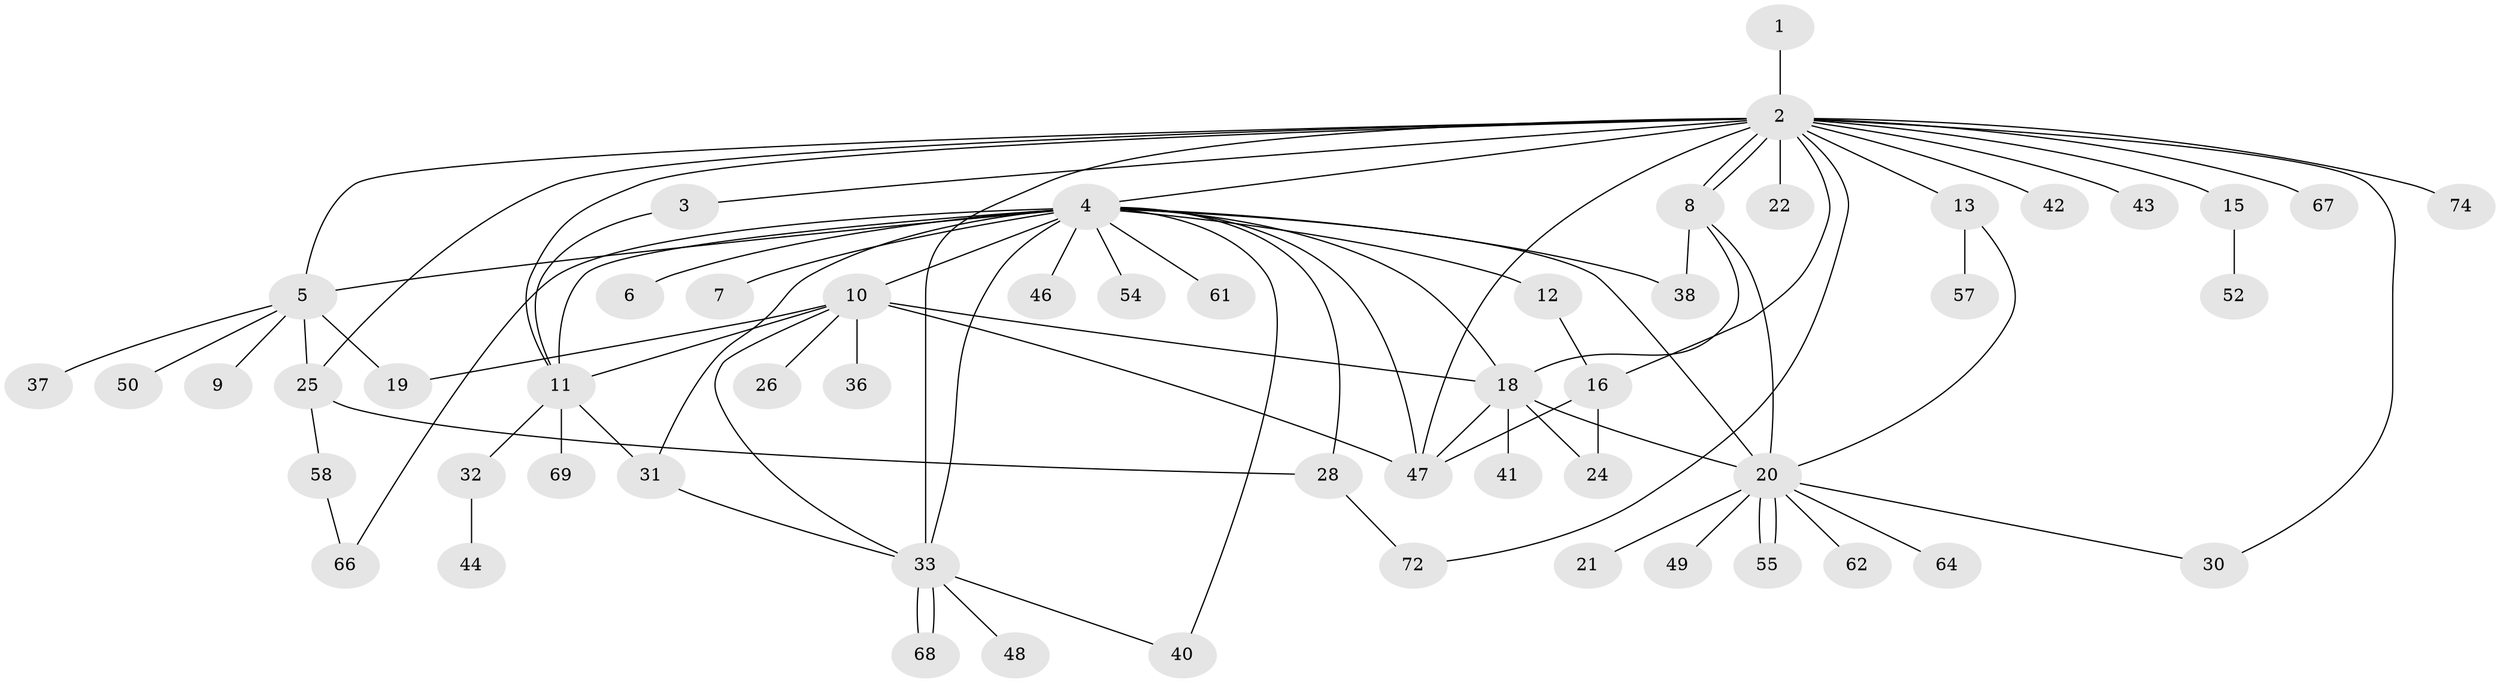 // original degree distribution, {1: 0.43243243243243246, 20: 0.013513513513513514, 2: 0.25675675675675674, 14: 0.02702702702702703, 8: 0.02702702702702703, 6: 0.04054054054054054, 7: 0.013513513513513514, 3: 0.13513513513513514, 4: 0.013513513513513514, 11: 0.013513513513513514, 9: 0.013513513513513514, 5: 0.013513513513513514}
// Generated by graph-tools (version 1.1) at 2025/11/02/27/25 16:11:09]
// undirected, 55 vertices, 84 edges
graph export_dot {
graph [start="1"]
  node [color=gray90,style=filled];
  1;
  2 [super="+71"];
  3;
  4 [super="+17"];
  5 [super="+39"];
  6;
  7 [super="+51"];
  8 [super="+53"];
  9 [super="+45"];
  10 [super="+35"];
  11 [super="+14"];
  12;
  13;
  15;
  16;
  18 [super="+23"];
  19 [super="+60"];
  20 [super="+27"];
  21;
  22 [super="+34"];
  24;
  25 [super="+29"];
  26;
  28;
  30;
  31;
  32;
  33 [super="+70"];
  36;
  37;
  38 [super="+56"];
  40 [super="+63"];
  41;
  42 [super="+59"];
  43;
  44;
  46;
  47;
  48;
  49;
  50;
  52;
  54;
  55;
  57;
  58;
  61;
  62 [super="+65"];
  64;
  66 [super="+73"];
  67;
  68;
  69;
  72;
  74;
  1 -- 2;
  2 -- 3;
  2 -- 4;
  2 -- 5;
  2 -- 8;
  2 -- 8;
  2 -- 13;
  2 -- 15;
  2 -- 16;
  2 -- 22;
  2 -- 25;
  2 -- 30;
  2 -- 42;
  2 -- 43;
  2 -- 47;
  2 -- 67;
  2 -- 72;
  2 -- 74;
  2 -- 33;
  2 -- 11;
  3 -- 11;
  4 -- 5;
  4 -- 6;
  4 -- 7;
  4 -- 10 [weight=2];
  4 -- 11 [weight=2];
  4 -- 12;
  4 -- 20 [weight=2];
  4 -- 31;
  4 -- 33;
  4 -- 54;
  4 -- 38;
  4 -- 40;
  4 -- 46;
  4 -- 47;
  4 -- 28;
  4 -- 61;
  4 -- 18;
  4 -- 66;
  5 -- 9;
  5 -- 19;
  5 -- 37;
  5 -- 50;
  5 -- 25;
  8 -- 18;
  8 -- 20;
  8 -- 38;
  10 -- 11;
  10 -- 26;
  10 -- 36 [weight=2];
  10 -- 47;
  10 -- 18;
  10 -- 33;
  10 -- 19;
  11 -- 31;
  11 -- 32;
  11 -- 69;
  12 -- 16;
  13 -- 20;
  13 -- 57;
  15 -- 52;
  16 -- 24;
  16 -- 47;
  18 -- 20;
  18 -- 24;
  18 -- 41;
  18 -- 47;
  20 -- 21;
  20 -- 30;
  20 -- 49;
  20 -- 55;
  20 -- 55;
  20 -- 62;
  20 -- 64;
  25 -- 58;
  25 -- 28;
  28 -- 72;
  31 -- 33;
  32 -- 44;
  33 -- 40;
  33 -- 48;
  33 -- 68;
  33 -- 68;
  58 -- 66;
}
